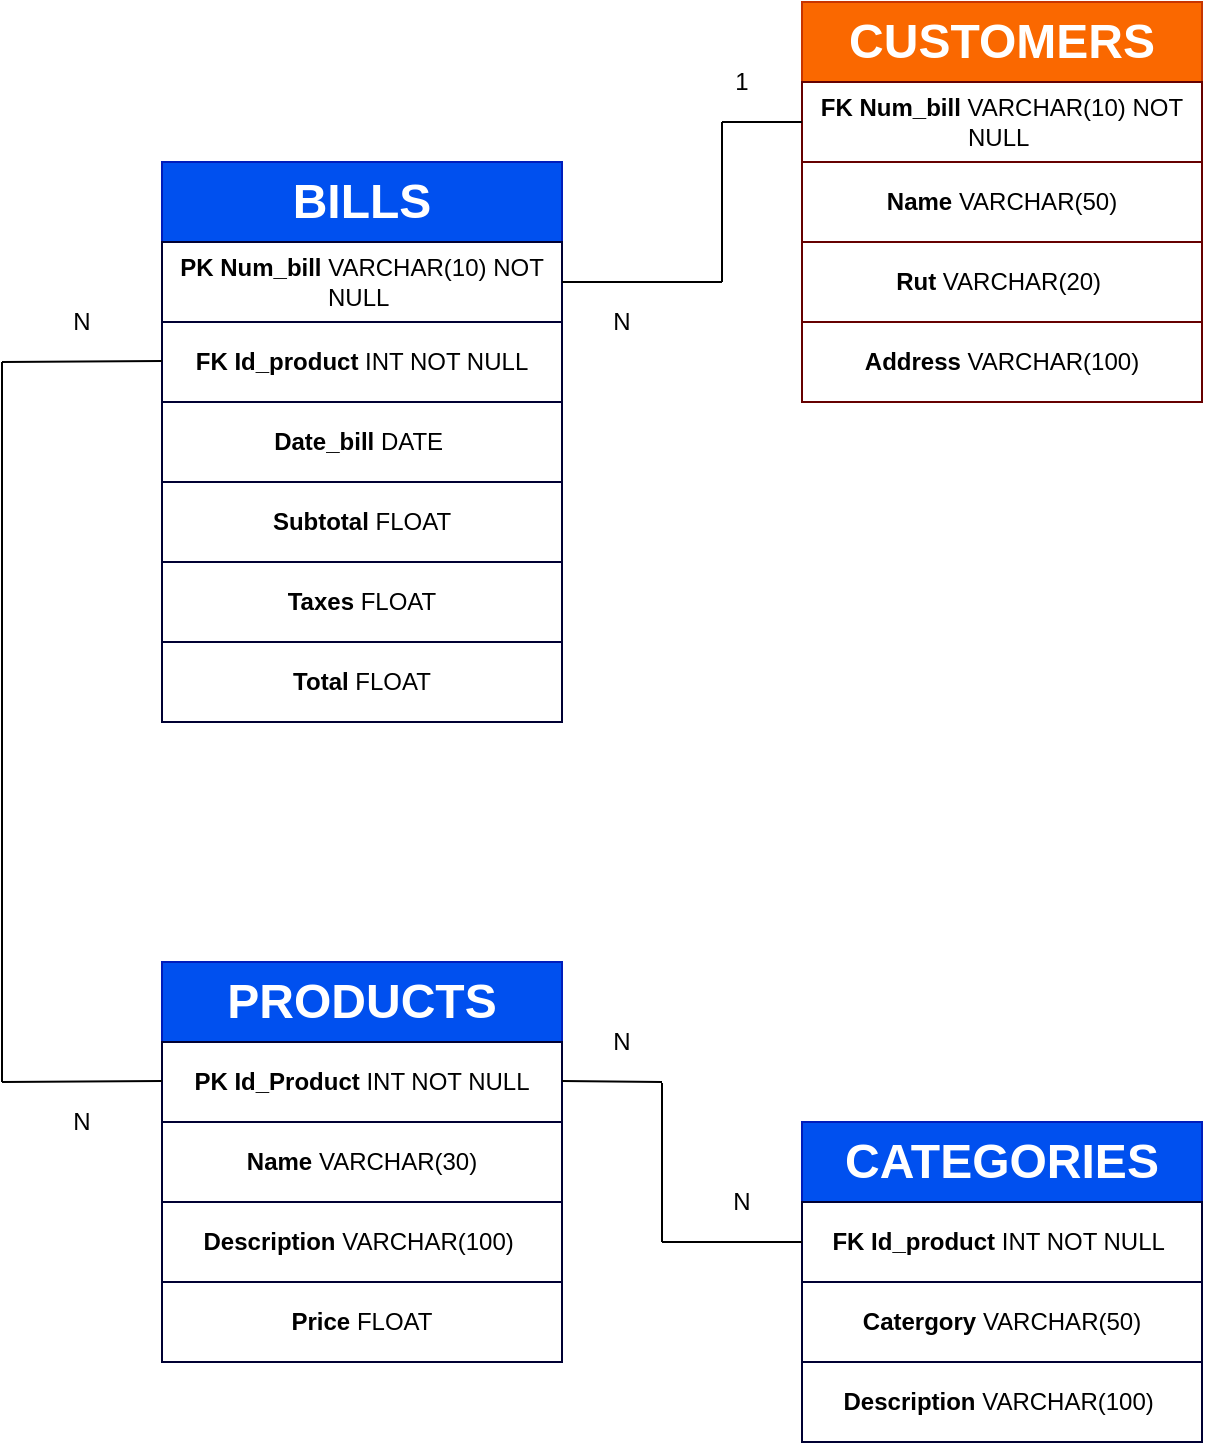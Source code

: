 <mxfile version="12.5.5" type="device"><diagram id="aYlmK9hItEzokbaehSsy" name="Page-1"><mxGraphModel dx="803" dy="413" grid="1" gridSize="10" guides="1" tooltips="1" connect="1" arrows="1" fold="1" page="1" pageScale="1" pageWidth="850" pageHeight="1100" math="0" shadow="0"><root><mxCell id="0"/><mxCell id="1" parent="0"/><mxCell id="2ELKLViiriHhvrhoAK6x-50" value="&lt;b&gt;&lt;font style=&quot;font-size: 24px&quot;&gt;BILLS&lt;/font&gt;&lt;/b&gt;" style="whiteSpace=wrap;html=1;fillColor=#0050ef;strokeColor=#001DBC;fontColor=#ffffff;" vertex="1" parent="1"><mxGeometry x="160" y="160" width="200" height="40" as="geometry"/></mxCell><mxCell id="2ELKLViiriHhvrhoAK6x-58" value="&lt;b&gt;PK Num_bill&amp;nbsp;&lt;/b&gt;VARCHAR(10) NOT NULL&amp;nbsp;" style="whiteSpace=wrap;html=1;strokeColor=#000033;" vertex="1" parent="1"><mxGeometry x="160" y="200" width="200" height="40" as="geometry"/></mxCell><mxCell id="2ELKLViiriHhvrhoAK6x-59" value="&lt;b&gt;Date_bill&lt;/b&gt; DATE&amp;nbsp;" style="whiteSpace=wrap;html=1;strokeColor=#000033;" vertex="1" parent="1"><mxGeometry x="160" y="280" width="200" height="40" as="geometry"/></mxCell><mxCell id="2ELKLViiriHhvrhoAK6x-60" value="&lt;b&gt;Subtotal &lt;/b&gt;FLOAT" style="whiteSpace=wrap;html=1;strokeColor=#000033;" vertex="1" parent="1"><mxGeometry x="160" y="320" width="200" height="40" as="geometry"/></mxCell><mxCell id="2ELKLViiriHhvrhoAK6x-61" value="&lt;b&gt;Taxes&lt;/b&gt; FLOAT" style="whiteSpace=wrap;html=1;strokeColor=#000033;" vertex="1" parent="1"><mxGeometry x="160" y="360" width="200" height="40" as="geometry"/></mxCell><mxCell id="2ELKLViiriHhvrhoAK6x-62" value="&lt;b&gt;Total&lt;/b&gt; FLOAT" style="whiteSpace=wrap;html=1;strokeColor=#000033;" vertex="1" parent="1"><mxGeometry x="160" y="400" width="200" height="40" as="geometry"/></mxCell><mxCell id="2ELKLViiriHhvrhoAK6x-63" value="&lt;b&gt;FK Id_product&lt;/b&gt; INT NOT NULL" style="whiteSpace=wrap;html=1;strokeColor=#000033;" vertex="1" parent="1"><mxGeometry x="160" y="240" width="200" height="40" as="geometry"/></mxCell><mxCell id="2ELKLViiriHhvrhoAK6x-64" value="&lt;b&gt;&lt;font style=&quot;font-size: 24px&quot;&gt;CUSTOMERS&lt;/font&gt;&lt;/b&gt;" style="whiteSpace=wrap;html=1;fillColor=#fa6800;strokeColor=#C73500;fontColor=#ffffff;" vertex="1" parent="1"><mxGeometry x="480" y="80" width="200" height="40" as="geometry"/></mxCell><mxCell id="2ELKLViiriHhvrhoAK6x-65" value="&lt;b&gt;FK Num_bill&amp;nbsp;&lt;/b&gt;VARCHAR(10) NOT NULL&amp;nbsp;" style="whiteSpace=wrap;html=1;strokeColor=#660000;" vertex="1" parent="1"><mxGeometry x="480" y="120" width="200" height="40" as="geometry"/></mxCell><mxCell id="2ELKLViiriHhvrhoAK6x-66" value="&lt;b&gt;Rut&lt;/b&gt; VARCHAR(20)&amp;nbsp;" style="whiteSpace=wrap;html=1;strokeColor=#660000;" vertex="1" parent="1"><mxGeometry x="480" y="200" width="200" height="40" as="geometry"/></mxCell><mxCell id="2ELKLViiriHhvrhoAK6x-67" value="&lt;b&gt;Address&amp;nbsp;&lt;/b&gt;VARCHAR(100)" style="whiteSpace=wrap;html=1;strokeColor=#660000;" vertex="1" parent="1"><mxGeometry x="480" y="240" width="200" height="40" as="geometry"/></mxCell><mxCell id="2ELKLViiriHhvrhoAK6x-70" value="&lt;b&gt;Name&lt;/b&gt;&amp;nbsp;VARCHAR(50)" style="whiteSpace=wrap;html=1;strokeColor=#660000;" vertex="1" parent="1"><mxGeometry x="480" y="160" width="200" height="40" as="geometry"/></mxCell><mxCell id="2ELKLViiriHhvrhoAK6x-71" value="&lt;span style=&quot;font-size: 24px&quot;&gt;&lt;b&gt;PRODUCTS&lt;/b&gt;&lt;/span&gt;" style="whiteSpace=wrap;html=1;fillColor=#0050ef;strokeColor=#001DBC;fontColor=#ffffff;" vertex="1" parent="1"><mxGeometry x="160" y="560" width="200" height="40" as="geometry"/></mxCell><mxCell id="2ELKLViiriHhvrhoAK6x-72" value="&lt;b&gt;PK Id_Product&lt;/b&gt;&amp;nbsp;INT NOT NULL" style="whiteSpace=wrap;html=1;strokeColor=#000033;" vertex="1" parent="1"><mxGeometry x="160" y="600" width="200" height="40" as="geometry"/></mxCell><mxCell id="2ELKLViiriHhvrhoAK6x-73" value="&lt;b&gt;Description&lt;/b&gt;&amp;nbsp;VARCHAR(100)&amp;nbsp;" style="whiteSpace=wrap;html=1;strokeColor=#000033;" vertex="1" parent="1"><mxGeometry x="160" y="680" width="200" height="40" as="geometry"/></mxCell><mxCell id="2ELKLViiriHhvrhoAK6x-74" value="&lt;b&gt;Price&amp;nbsp;&lt;/b&gt;FLOAT" style="whiteSpace=wrap;html=1;strokeColor=#000033;" vertex="1" parent="1"><mxGeometry x="160" y="720" width="200" height="40" as="geometry"/></mxCell><mxCell id="2ELKLViiriHhvrhoAK6x-77" value="&lt;b&gt;Name &lt;/b&gt;VARCHAR(30)" style="whiteSpace=wrap;html=1;strokeColor=#000033;" vertex="1" parent="1"><mxGeometry x="160" y="640" width="200" height="40" as="geometry"/></mxCell><mxCell id="2ELKLViiriHhvrhoAK6x-78" value="&lt;b&gt;&lt;font style=&quot;font-size: 24px&quot;&gt;CATEGORIES&lt;/font&gt;&lt;/b&gt;" style="whiteSpace=wrap;html=1;fillColor=#0050ef;strokeColor=#001DBC;fontColor=#ffffff;" vertex="1" parent="1"><mxGeometry x="480" y="640" width="200" height="40" as="geometry"/></mxCell><mxCell id="2ELKLViiriHhvrhoAK6x-79" value="&lt;b&gt;FK Id_product&amp;nbsp;&lt;/b&gt;INT NOT NULL&amp;nbsp;" style="whiteSpace=wrap;html=1;strokeColor=#000033;" vertex="1" parent="1"><mxGeometry x="480" y="680" width="200" height="40" as="geometry"/></mxCell><mxCell id="2ELKLViiriHhvrhoAK6x-80" value="&lt;b&gt;Description&lt;/b&gt;&amp;nbsp;VARCHAR(100)&amp;nbsp;" style="whiteSpace=wrap;html=1;strokeColor=#000033;" vertex="1" parent="1"><mxGeometry x="480" y="760" width="200" height="40" as="geometry"/></mxCell><mxCell id="2ELKLViiriHhvrhoAK6x-84" value="&lt;b&gt;Catergory&lt;/b&gt;&amp;nbsp;VARCHAR(50)" style="whiteSpace=wrap;html=1;strokeColor=#000033;" vertex="1" parent="1"><mxGeometry x="480" y="720" width="200" height="40" as="geometry"/></mxCell><mxCell id="2ELKLViiriHhvrhoAK6x-111" value="" style="endArrow=none;html=1;rounded=0;" edge="1" parent="1"><mxGeometry relative="1" as="geometry"><mxPoint x="80" y="260" as="sourcePoint"/><mxPoint x="160" y="259.5" as="targetPoint"/></mxGeometry></mxCell><mxCell id="2ELKLViiriHhvrhoAK6x-112" value="" style="endArrow=none;html=1;rounded=0;" edge="1" parent="1"><mxGeometry relative="1" as="geometry"><mxPoint x="80" y="620" as="sourcePoint"/><mxPoint x="160" y="619.5" as="targetPoint"/><Array as="points"/></mxGeometry></mxCell><mxCell id="2ELKLViiriHhvrhoAK6x-113" value="" style="endArrow=none;html=1;rounded=0;" edge="1" parent="1"><mxGeometry relative="1" as="geometry"><mxPoint x="80" y="260" as="sourcePoint"/><mxPoint x="80" y="620" as="targetPoint"/></mxGeometry></mxCell><mxCell id="2ELKLViiriHhvrhoAK6x-114" value="" style="endArrow=none;html=1;rounded=0;" edge="1" parent="1"><mxGeometry relative="1" as="geometry"><mxPoint x="360" y="619.5" as="sourcePoint"/><mxPoint x="410" y="620" as="targetPoint"/></mxGeometry></mxCell><mxCell id="2ELKLViiriHhvrhoAK6x-115" value="" style="endArrow=none;html=1;rounded=0;" edge="1" parent="1"><mxGeometry relative="1" as="geometry"><mxPoint x="410" y="700" as="sourcePoint"/><mxPoint x="410" y="620.5" as="targetPoint"/></mxGeometry></mxCell><mxCell id="2ELKLViiriHhvrhoAK6x-116" value="" style="endArrow=none;html=1;rounded=0;" edge="1" parent="1"><mxGeometry relative="1" as="geometry"><mxPoint x="410" y="700" as="sourcePoint"/><mxPoint x="480" y="700" as="targetPoint"/></mxGeometry></mxCell><mxCell id="2ELKLViiriHhvrhoAK6x-117" value="" style="endArrow=none;html=1;rounded=0;exitX=1;exitY=0.5;exitDx=0;exitDy=0;" edge="1" parent="1" source="2ELKLViiriHhvrhoAK6x-58"><mxGeometry relative="1" as="geometry"><mxPoint x="400" y="370" as="sourcePoint"/><mxPoint x="440" y="220" as="targetPoint"/></mxGeometry></mxCell><mxCell id="2ELKLViiriHhvrhoAK6x-118" value="" style="endArrow=none;html=1;rounded=0;" edge="1" parent="1"><mxGeometry relative="1" as="geometry"><mxPoint x="440" y="220" as="sourcePoint"/><mxPoint x="440" y="140" as="targetPoint"/></mxGeometry></mxCell><mxCell id="2ELKLViiriHhvrhoAK6x-119" value="" style="endArrow=none;html=1;rounded=0;entryX=0;entryY=0.5;entryDx=0;entryDy=0;" edge="1" parent="1" target="2ELKLViiriHhvrhoAK6x-65"><mxGeometry relative="1" as="geometry"><mxPoint x="440" y="140" as="sourcePoint"/><mxPoint x="460" y="240" as="targetPoint"/></mxGeometry></mxCell><mxCell id="2ELKLViiriHhvrhoAK6x-120" value="N" style="text;html=1;strokeColor=none;fillColor=none;align=center;verticalAlign=middle;whiteSpace=wrap;rounded=0;" vertex="1" parent="1"><mxGeometry x="100" y="230" width="40" height="20" as="geometry"/></mxCell><mxCell id="2ELKLViiriHhvrhoAK6x-121" value="N" style="text;html=1;strokeColor=none;fillColor=none;align=center;verticalAlign=middle;whiteSpace=wrap;rounded=0;" vertex="1" parent="1"><mxGeometry x="100" y="630" width="40" height="20" as="geometry"/></mxCell><mxCell id="2ELKLViiriHhvrhoAK6x-122" value="N" style="text;html=1;strokeColor=none;fillColor=none;align=center;verticalAlign=middle;whiteSpace=wrap;rounded=0;" vertex="1" parent="1"><mxGeometry x="430" y="670" width="40" height="20" as="geometry"/></mxCell><mxCell id="2ELKLViiriHhvrhoAK6x-123" value="N" style="text;html=1;strokeColor=none;fillColor=none;align=center;verticalAlign=middle;whiteSpace=wrap;rounded=0;" vertex="1" parent="1"><mxGeometry x="370" y="590" width="40" height="20" as="geometry"/></mxCell><mxCell id="2ELKLViiriHhvrhoAK6x-125" value="N" style="text;html=1;strokeColor=none;fillColor=none;align=center;verticalAlign=middle;whiteSpace=wrap;rounded=0;" vertex="1" parent="1"><mxGeometry x="370" y="230" width="40" height="20" as="geometry"/></mxCell><mxCell id="2ELKLViiriHhvrhoAK6x-126" value="1" style="text;html=1;strokeColor=none;fillColor=none;align=center;verticalAlign=middle;whiteSpace=wrap;rounded=0;" vertex="1" parent="1"><mxGeometry x="430" y="110" width="40" height="20" as="geometry"/></mxCell></root></mxGraphModel></diagram></mxfile>